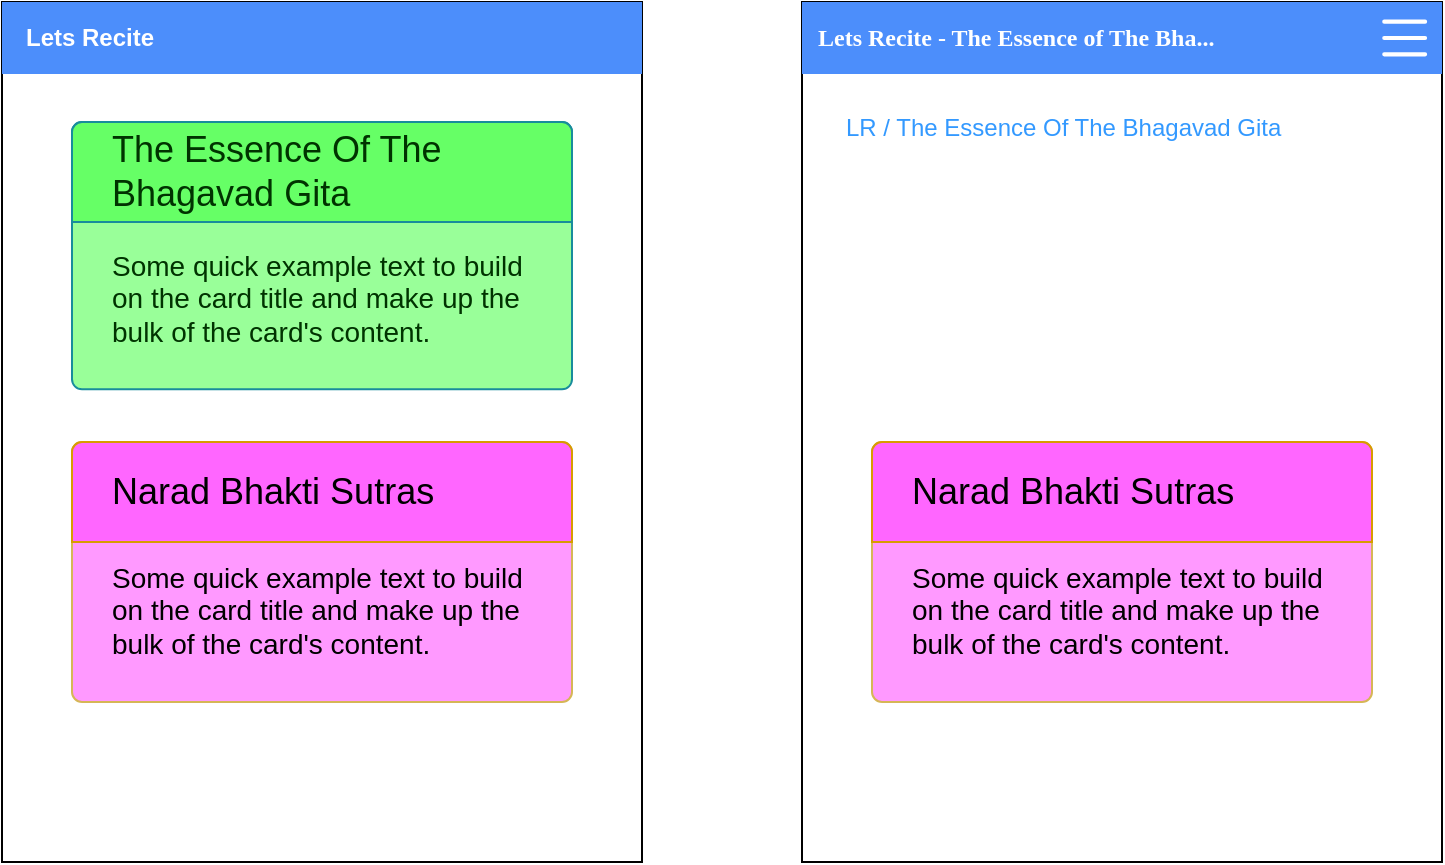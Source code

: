 <mxfile version="24.6.2" type="github" pages="2">
  <diagram name="Version 2" id="UMCraz2ozo_AV8kpycfj">
    <mxGraphModel dx="858" dy="530" grid="1" gridSize="10" guides="1" tooltips="1" connect="1" arrows="1" fold="1" page="1" pageScale="1" pageWidth="850" pageHeight="1100" math="0" shadow="0">
      <root>
        <mxCell id="0" />
        <mxCell id="1" parent="0" />
        <mxCell id="FgUyRgX1d-CwVRAhHDfW-1" value="" style="group" vertex="1" connectable="0" parent="1">
          <mxGeometry x="440" y="80" width="320" height="430" as="geometry" />
        </mxCell>
        <mxCell id="FgUyRgX1d-CwVRAhHDfW-2" value="" style="rounded=0;whiteSpace=wrap;html=1;" vertex="1" parent="FgUyRgX1d-CwVRAhHDfW-1">
          <mxGeometry width="320" height="430" as="geometry" />
        </mxCell>
        <mxCell id="FgUyRgX1d-CwVRAhHDfW-3" value="&lt;div align=&quot;left&quot;&gt;&lt;font color=&quot;#ffffff&quot;&gt;&lt;b&gt;&amp;nbsp;&amp;nbsp; Lets Recite&lt;/b&gt;&lt;/font&gt;&lt;/div&gt;" style="rounded=0;whiteSpace=wrap;html=1;fillColor=#4C8EFB;strokeColor=none;align=left;" vertex="1" parent="FgUyRgX1d-CwVRAhHDfW-1">
          <mxGeometry width="320" height="36" as="geometry" />
        </mxCell>
        <mxCell id="a5rxuozpXgu31T1SbxIO-4" value="Some quick example text to build on the card title and make up the bulk of the card&#39;s content." style="html=1;shadow=0;dashed=0;shape=mxgraph.bootstrap.rrect;rSize=5;strokeColor=#188C9C;html=1;whiteSpace=wrap;fillColor=#99FF99;fontColor=#003300;verticalAlign=bottom;align=left;spacing=20;spacingBottom=0;fontSize=14;" vertex="1" parent="FgUyRgX1d-CwVRAhHDfW-1">
          <mxGeometry x="35" y="60" width="250" height="133.66" as="geometry" />
        </mxCell>
        <mxCell id="a5rxuozpXgu31T1SbxIO-5" value="The Essence Of The Bhagavad Gita" style="html=1;shadow=0;dashed=0;shape=mxgraph.bootstrap.topButton;rSize=5;perimeter=none;whiteSpace=wrap;fillColor=#66FF66;strokeColor=#188C9C;fontColor=#003300;resizeWidth=1;fontSize=18;align=left;spacing=20;" vertex="1" parent="a5rxuozpXgu31T1SbxIO-4">
          <mxGeometry width="250" height="50" relative="1" as="geometry" />
        </mxCell>
        <mxCell id="a5rxuozpXgu31T1SbxIO-6" value="Some quick example text to build on the card title and make up the bulk of the card&#39;s content." style="html=1;shadow=0;dashed=0;shape=mxgraph.bootstrap.rrect;rSize=5;strokeColor=#d6b656;html=1;whiteSpace=wrap;fillColor=#FF99FF;verticalAlign=bottom;align=left;spacing=20;spacingBottom=0;fontSize=14;" vertex="1" parent="FgUyRgX1d-CwVRAhHDfW-1">
          <mxGeometry x="35" y="220" width="250" height="130" as="geometry" />
        </mxCell>
        <mxCell id="a5rxuozpXgu31T1SbxIO-7" value="Narad Bhakti Sutras" style="html=1;shadow=0;dashed=0;shape=mxgraph.bootstrap.topButton;rSize=5;perimeter=none;whiteSpace=wrap;fillColor=#FF66FF;strokeColor=#d79b00;resizeWidth=1;fontSize=18;align=left;spacing=20;" vertex="1" parent="a5rxuozpXgu31T1SbxIO-6">
          <mxGeometry width="250" height="50" relative="1" as="geometry" />
        </mxCell>
        <mxCell id="FgUyRgX1d-CwVRAhHDfW-4" value="" style="group" vertex="1" connectable="0" parent="1">
          <mxGeometry x="840" y="80" width="320" height="430" as="geometry" />
        </mxCell>
        <mxCell id="FgUyRgX1d-CwVRAhHDfW-5" value="" style="rounded=0;whiteSpace=wrap;html=1;" vertex="1" parent="FgUyRgX1d-CwVRAhHDfW-4">
          <mxGeometry width="320" height="430" as="geometry" />
        </mxCell>
        <mxCell id="FgUyRgX1d-CwVRAhHDfW-6" value="&lt;font face=&quot;Verdana&quot; color=&quot;#ffffff&quot;&gt;&lt;b&gt;&amp;nbsp; Lets Recite - The Essence of The Bha...&lt;/b&gt;&lt;/font&gt;" style="rounded=0;whiteSpace=wrap;html=1;fillColor=#4C8EFB;strokeColor=none;align=left;" vertex="1" parent="FgUyRgX1d-CwVRAhHDfW-4">
          <mxGeometry width="320" height="36" as="geometry" />
        </mxCell>
        <mxCell id="FgUyRgX1d-CwVRAhHDfW-9" value="Some quick example text to build on the card title and make up the bulk of the card&#39;s content." style="html=1;shadow=0;dashed=0;shape=mxgraph.bootstrap.rrect;rSize=5;strokeColor=#d6b656;html=1;whiteSpace=wrap;fillColor=#FF99FF;verticalAlign=bottom;align=left;spacing=20;spacingBottom=0;fontSize=14;" vertex="1" parent="FgUyRgX1d-CwVRAhHDfW-4">
          <mxGeometry x="35" y="220" width="250" height="130" as="geometry" />
        </mxCell>
        <mxCell id="FgUyRgX1d-CwVRAhHDfW-10" value="Narad Bhakti Sutras" style="html=1;shadow=0;dashed=0;shape=mxgraph.bootstrap.topButton;rSize=5;perimeter=none;whiteSpace=wrap;fillColor=#FF66FF;strokeColor=#d79b00;resizeWidth=1;fontSize=18;align=left;spacing=20;" vertex="1" parent="FgUyRgX1d-CwVRAhHDfW-9">
          <mxGeometry width="250" height="50" relative="1" as="geometry" />
        </mxCell>
        <mxCell id="UcMiy5Lkr7W-LVcpt4RS-1" value="" style="shape=image;verticalLabelPosition=bottom;labelBackgroundColor=default;verticalAlign=top;aspect=fixed;imageAspect=0;image=data:image/svg+xml,PHN2ZyB2aWV3Qm94PSIwIDAgMTYgMTYiIGNsYXNzPSJiaSBiaS1saXN0IiBmaWxsPSJ3aGl0ZSIgaGVpZ2h0PSIxNiIgd2lkdGg9IjE2IiB4bWxucz0iaHR0cDovL3d3dy53My5vcmcvMjAwMC9zdmciPiYjeGE7ICA8cGF0aCBkPSJNMi41IDEyYS41LjUgMCAwIDEgLjUtLjVoMTBhLjUuNSAwIDAgMSAwIDFIM2EuNS41IDAgMCAxLS41LS41bTAtNGEuNS41IDAgMCAxIC41LS41aDEwYS41LjUgMCAwIDEgMCAxSDNhLjUuNSAwIDAgMS0uNS0uNW0wLTRhLjUuNSAwIDAgMSAuNS0uNWgxMGEuNS41IDAgMCAxIDAgMUgzYS41LjUgMCAwIDEtLjUtLjUiIGZpbGwtcnVsZT0iZXZlbm9kZCIvPiYjeGE7PC9zdmc+;" vertex="1" parent="FgUyRgX1d-CwVRAhHDfW-4">
          <mxGeometry x="284.996" y="1.66" width="32.686" height="32.686" as="geometry" />
        </mxCell>
        <mxCell id="UcMiy5Lkr7W-LVcpt4RS-2" value="&lt;font color=&quot;#3399ff&quot;&gt;LR / The Essence Of The Bhagavad Gita &lt;/font&gt;" style="fillColor=none;strokeColor=none;html=1;fontColor=#0000FF;align=left;verticalAlign=middle;whiteSpace=wrap;fontSize=12;fontStyle=0" vertex="1" parent="FgUyRgX1d-CwVRAhHDfW-4">
          <mxGeometry x="20" y="50" width="230" height="25" as="geometry" />
        </mxCell>
      </root>
    </mxGraphModel>
  </diagram>
  <diagram id="FrvKU-1WmwjjgQu90Lsc" name="components">
    <mxGraphModel dx="953" dy="589" grid="1" gridSize="10" guides="1" tooltips="1" connect="1" arrows="1" fold="1" page="1" pageScale="1" pageWidth="850" pageHeight="1100" math="0" shadow="0">
      <root>
        <mxCell id="0" />
        <mxCell id="1" parent="0" />
        <mxCell id="98rGy2QlHynD_Cpla1FU-1" value="" style="group" vertex="1" connectable="0" parent="1">
          <mxGeometry x="180" y="20" width="261.54" height="510" as="geometry" />
        </mxCell>
        <mxCell id="98rGy2QlHynD_Cpla1FU-2" value="" style="rounded=0;whiteSpace=wrap;html=1;" vertex="1" parent="98rGy2QlHynD_Cpla1FU-1">
          <mxGeometry x="9" y="30" width="245" height="440" as="geometry" />
        </mxCell>
        <mxCell id="98rGy2QlHynD_Cpla1FU-3" value="" style="verticalLabelPosition=bottom;verticalAlign=top;html=1;shadow=0;dashed=0;strokeWidth=1;shape=mxgraph.android.phone2;strokeColor=#c0c0c0;" vertex="1" parent="98rGy2QlHynD_Cpla1FU-1">
          <mxGeometry width="261.54" height="510" as="geometry" />
        </mxCell>
        <mxCell id="m69mBlJTR-rRHD0XRASf-1" value="" style="group" vertex="1" connectable="0" parent="1">
          <mxGeometry x="480" y="40" width="243.23" height="36" as="geometry" />
        </mxCell>
        <mxCell id="m69mBlJTR-rRHD0XRASf-2" value="&lt;div align=&quot;left&quot;&gt;&lt;font color=&quot;#ffffff&quot;&gt;&lt;b&gt;&amp;nbsp;&amp;nbsp; Lets Recite&lt;/b&gt;&lt;/font&gt;&lt;/div&gt;" style="rounded=0;whiteSpace=wrap;html=1;fillColor=#4C8EFB;strokeColor=none;align=left;" vertex="1" parent="m69mBlJTR-rRHD0XRASf-1">
          <mxGeometry width="243.23" height="36" as="geometry" />
        </mxCell>
        <mxCell id="m69mBlJTR-rRHD0XRASf-3" value="" style="shape=image;verticalLabelPosition=bottom;labelBackgroundColor=default;verticalAlign=top;aspect=fixed;imageAspect=0;image=data:image/svg+xml,PHN2ZyB2aWV3Qm94PSIwIDAgMTYgMTYiIGNsYXNzPSJiaSBiaS1saXN0IiBmaWxsPSJ3aGl0ZSIgaGVpZ2h0PSIxNiIgd2lkdGg9IjE2IiB4bWxucz0iaHR0cDovL3d3dy53My5vcmcvMjAwMC9zdmciPiYjeGE7ICA8cGF0aCBkPSJNMi41IDEyYS41LjUgMCAwIDEgLjUtLjVoMTBhLjUuNSAwIDAgMSAwIDFIM2EuNS41IDAgMCAxLS41LS41bTAtNGEuNS41IDAgMCAxIC41LS41aDEwYS41LjUgMCAwIDEgMCAxSDNhLjUuNSAwIDAgMS0uNS0uNW0wLTRhLjUuNSAwIDAgMSAuNS0uNWgxMGEuNS41IDAgMCAxIDAgMUgzYS41LjUgMCAwIDEtLjUtLjUiIGZpbGwtcnVsZT0iZXZlbm9kZCIvPiYjeGE7PC9zdmc+;" vertex="1" parent="m69mBlJTR-rRHD0XRASf-1">
          <mxGeometry x="209.996" y="1.66" width="32.686" height="32.686" as="geometry" />
        </mxCell>
        <mxCell id="XvR8V0o3OYKLG-ZSCt6T-1" value="" style="group" vertex="1" connectable="0" parent="1">
          <mxGeometry x="480" y="120" width="320" height="430" as="geometry" />
        </mxCell>
        <mxCell id="XvR8V0o3OYKLG-ZSCt6T-2" value="" style="rounded=0;whiteSpace=wrap;html=1;" vertex="1" parent="XvR8V0o3OYKLG-ZSCt6T-1">
          <mxGeometry width="320" height="430" as="geometry" />
        </mxCell>
        <mxCell id="XvR8V0o3OYKLG-ZSCt6T-3" value="&lt;div align=&quot;left&quot;&gt;&lt;font color=&quot;#ffffff&quot;&gt;&lt;b&gt;&amp;nbsp;&amp;nbsp; Lets Recite&lt;/b&gt;&lt;/font&gt;&lt;/div&gt;" style="rounded=0;whiteSpace=wrap;html=1;fillColor=#4C8EFB;strokeColor=none;align=left;" vertex="1" parent="XvR8V0o3OYKLG-ZSCt6T-1">
          <mxGeometry width="320" height="36" as="geometry" />
        </mxCell>
      </root>
    </mxGraphModel>
  </diagram>
</mxfile>

